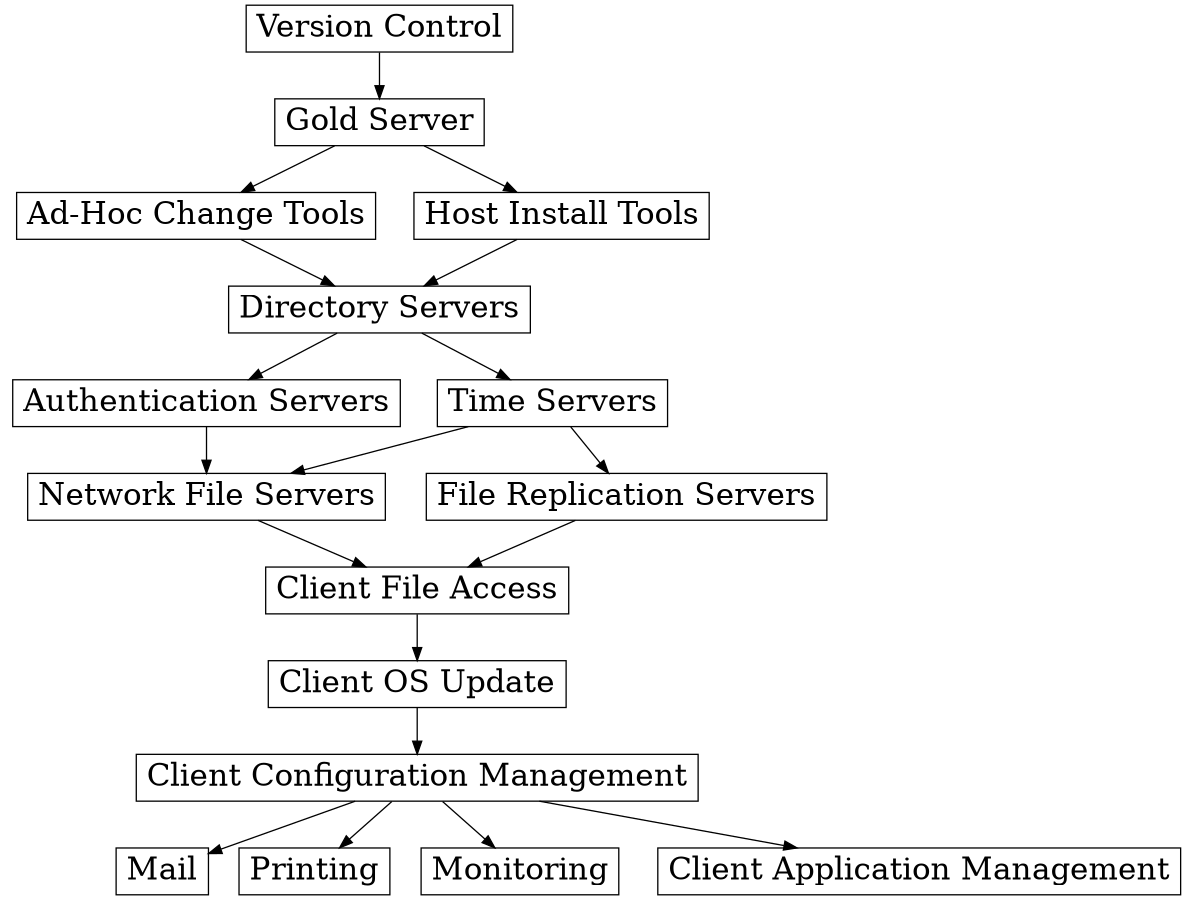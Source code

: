 digraph SecureInfrastructure {
	size="8,6"; ratio=fill; node[fontsize=24];
	
	VC [shape=box,label="Version Control"];
	GS [shape=box,label="Gold Server"];
	AHCT [shape=box,label="Ad-Hoc Change Tools"];
	HIT [shape=box,label="Host Install Tools"];
	DIR [shape=box,label="Directory Servers"];
	AUTH [shape=box,label="Authentication Servers"];
	TIME [shape=box,label="Time Servers"];
	NFS [shape=box,label="Network File Servers"];
	FRS [shape=box,label="File Replication Servers"];
	CFA [shape=box,label="Client File Access"];
	COSU [shape=box,label="Client OS Update"];
	CCM [shape=box,label="Client Configuration Management"];
	MAIL [shape=box,label="Mail"];
	PRNT [shape=box,label="Printing"];
	MONT [shape=box,label="Monitoring"];
	CAM [ shape=box,label="Client Application Management"]; 

	VC -> GS;
	GS -> AHCT;
	GS -> HIT;
	AHCT -> DIR;
	HIT -> DIR;
	DIR -> AUTH;
	DIR -> TIME;
	AUTH -> NFS;
	TIME -> NFS;
	TIME -> FRS;
	NFS -> CFA;
	FRS -> CFA;
	CFA -> COSU;
	COSU -> CCM;
	CCM -> MAIL;
	CCM -> PRNT;
	CCM -> MONT;
	CCM -> CAM;

	subgraph "controlmachine" { label="Control Machine"; 
				VC;
				}
	
	subgraph "masterslave" { label="Master Slave Servers"; 
				AHCT;
				HIT;
				DIR;
				AUTH;
				TIME;
				}
	
	subgraph "filerepl" { label="File Replication Servers";
				NFS;
				FRS;
				}

	subgraph "clients" { label="Clients";
				CFA;
				COSU;
				CCM;
				MAIL;
				PRNT;
				MONT;
				CAM;
				}
}
